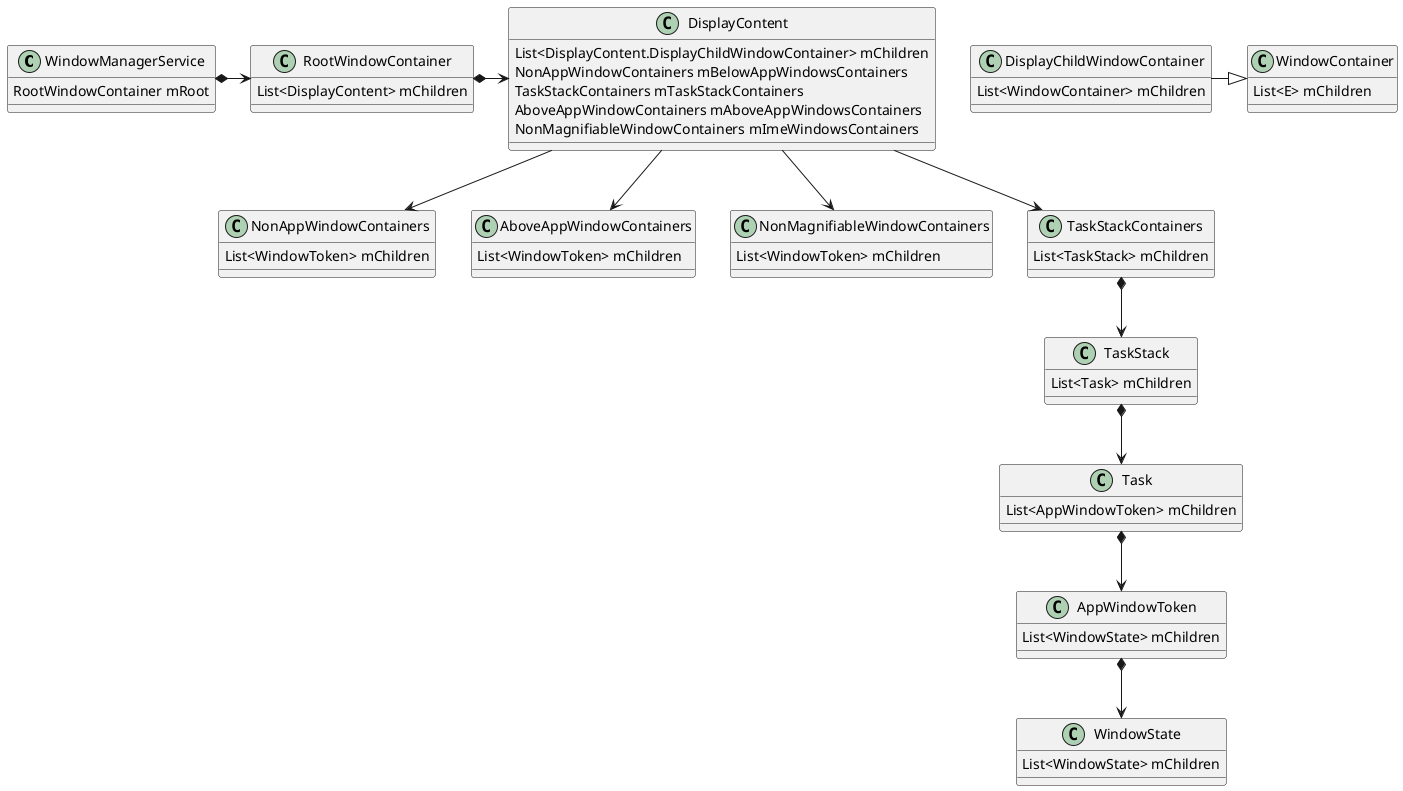 @startuml

class WindowManagerService {
RootWindowContainer mRoot
}

class RootWindowContainer {
List<DisplayContent> mChildren
}


class NonAppWindowContainers {
List<WindowToken> mChildren
}

class AboveAppWindowContainers {
List<WindowToken> mChildren
}

class NonMagnifiableWindowContainers {
List<WindowToken> mChildren
}

class TaskStackContainers {
List<TaskStack> mChildren
}

class TaskStack {
List<Task> mChildren
}

class Task {
List<AppWindowToken> mChildren
}

class AppWindowToken {
List<WindowState> mChildren
}

class WindowContainer {
List<E> mChildren
}

class DisplayChildWindowContainer {
List<WindowContainer> mChildren
}

class WindowState {
List<WindowState> mChildren
}

class DisplayContent {
List<DisplayContent.DisplayChildWindowContainer> mChildren
NonAppWindowContainers mBelowAppWindowsContainers
TaskStackContainers mTaskStackContainers
AboveAppWindowContainers mAboveAppWindowsContainers
NonMagnifiableWindowContainers mImeWindowsContainers
}


WindowManagerService *-right-> RootWindowContainer
RootWindowContainer *-right-> DisplayContent
DisplayContent --> NonAppWindowContainers
DisplayContent --> TaskStackContainers
DisplayContent --> AboveAppWindowContainers
DisplayContent --> NonMagnifiableWindowContainers
TaskStackContainers *--> TaskStack
TaskStack *--> Task
Task *--> AppWindowToken
AppWindowToken *--> WindowState

'RootWindowContainer -|> WindowContainer
'DisplayContent -|> WindowContainer
'TaskStack -|> WindowContainer
'Task -|> WindowContainer
'WindowContainer <|- AppWindowToken
'DisplayChildWindowContainer <|- TaskStackContainers
'NonAppWindowContainers -|> DisplayChildWindowContainer
'AboveAppWindowContainers -|> NonAppWindowContainers
'NonMagnifiableWindowContainers -|> NonAppWindowContainers
DisplayChildWindowContainer -|> WindowContainer


@enduml